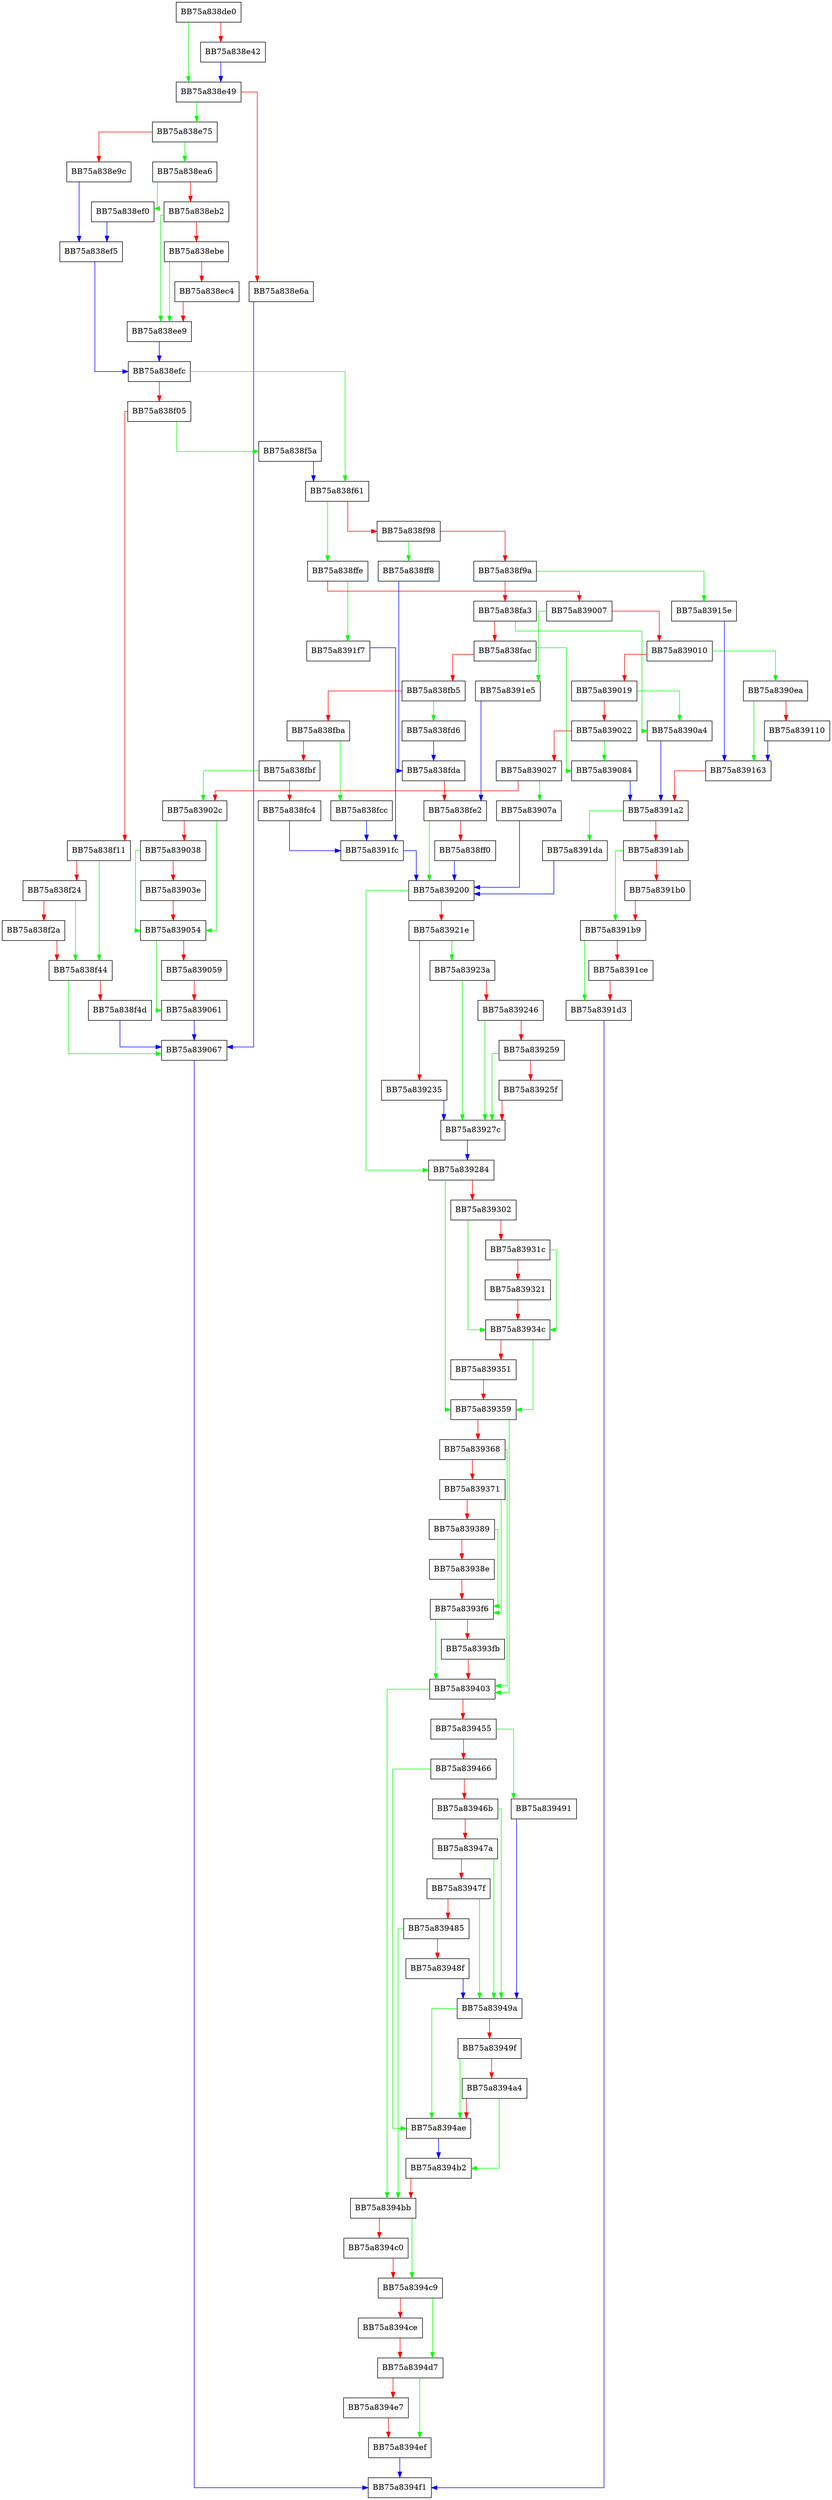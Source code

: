 digraph HandleNotification {
  node [shape="box"];
  graph [splines=ortho];
  BB75a838de0 -> BB75a838e49 [color="green"];
  BB75a838de0 -> BB75a838e42 [color="red"];
  BB75a838e42 -> BB75a838e49 [color="blue"];
  BB75a838e49 -> BB75a838e75 [color="green"];
  BB75a838e49 -> BB75a838e6a [color="red"];
  BB75a838e6a -> BB75a839067 [color="blue"];
  BB75a838e75 -> BB75a838ea6 [color="green"];
  BB75a838e75 -> BB75a838e9c [color="red"];
  BB75a838e9c -> BB75a838ef5 [color="blue"];
  BB75a838ea6 -> BB75a838ef0 [color="green"];
  BB75a838ea6 -> BB75a838eb2 [color="red"];
  BB75a838eb2 -> BB75a838ee9 [color="green"];
  BB75a838eb2 -> BB75a838ebe [color="red"];
  BB75a838ebe -> BB75a838ee9 [color="green"];
  BB75a838ebe -> BB75a838ec4 [color="red"];
  BB75a838ec4 -> BB75a838ee9 [color="red"];
  BB75a838ee9 -> BB75a838efc [color="blue"];
  BB75a838ef0 -> BB75a838ef5 [color="blue"];
  BB75a838ef5 -> BB75a838efc [color="blue"];
  BB75a838efc -> BB75a838f61 [color="green"];
  BB75a838efc -> BB75a838f05 [color="red"];
  BB75a838f05 -> BB75a838f5a [color="green"];
  BB75a838f05 -> BB75a838f11 [color="red"];
  BB75a838f11 -> BB75a838f44 [color="green"];
  BB75a838f11 -> BB75a838f24 [color="red"];
  BB75a838f24 -> BB75a838f44 [color="green"];
  BB75a838f24 -> BB75a838f2a [color="red"];
  BB75a838f2a -> BB75a838f44 [color="red"];
  BB75a838f44 -> BB75a839067 [color="green"];
  BB75a838f44 -> BB75a838f4d [color="red"];
  BB75a838f4d -> BB75a839067 [color="blue"];
  BB75a838f5a -> BB75a838f61 [color="blue"];
  BB75a838f61 -> BB75a838ffe [color="green"];
  BB75a838f61 -> BB75a838f98 [color="red"];
  BB75a838f98 -> BB75a838ff8 [color="green"];
  BB75a838f98 -> BB75a838f9a [color="red"];
  BB75a838f9a -> BB75a83915e [color="green"];
  BB75a838f9a -> BB75a838fa3 [color="red"];
  BB75a838fa3 -> BB75a8390a4 [color="green"];
  BB75a838fa3 -> BB75a838fac [color="red"];
  BB75a838fac -> BB75a839084 [color="green"];
  BB75a838fac -> BB75a838fb5 [color="red"];
  BB75a838fb5 -> BB75a838fd6 [color="green"];
  BB75a838fb5 -> BB75a838fba [color="red"];
  BB75a838fba -> BB75a838fcc [color="green"];
  BB75a838fba -> BB75a838fbf [color="red"];
  BB75a838fbf -> BB75a83902c [color="green"];
  BB75a838fbf -> BB75a838fc4 [color="red"];
  BB75a838fc4 -> BB75a8391fc [color="blue"];
  BB75a838fcc -> BB75a8391fc [color="blue"];
  BB75a838fd6 -> BB75a838fda [color="blue"];
  BB75a838fda -> BB75a838fe2 [color="red"];
  BB75a838fe2 -> BB75a839200 [color="green"];
  BB75a838fe2 -> BB75a838ff0 [color="red"];
  BB75a838ff0 -> BB75a839200 [color="blue"];
  BB75a838ff8 -> BB75a838fda [color="blue"];
  BB75a838ffe -> BB75a8391f7 [color="green"];
  BB75a838ffe -> BB75a839007 [color="red"];
  BB75a839007 -> BB75a8391e5 [color="green"];
  BB75a839007 -> BB75a839010 [color="red"];
  BB75a839010 -> BB75a8390ea [color="green"];
  BB75a839010 -> BB75a839019 [color="red"];
  BB75a839019 -> BB75a8390a4 [color="green"];
  BB75a839019 -> BB75a839022 [color="red"];
  BB75a839022 -> BB75a839084 [color="green"];
  BB75a839022 -> BB75a839027 [color="red"];
  BB75a839027 -> BB75a83907a [color="green"];
  BB75a839027 -> BB75a83902c [color="red"];
  BB75a83902c -> BB75a839054 [color="green"];
  BB75a83902c -> BB75a839038 [color="red"];
  BB75a839038 -> BB75a839054 [color="green"];
  BB75a839038 -> BB75a83903e [color="red"];
  BB75a83903e -> BB75a839054 [color="red"];
  BB75a839054 -> BB75a839061 [color="green"];
  BB75a839054 -> BB75a839059 [color="red"];
  BB75a839059 -> BB75a839061 [color="red"];
  BB75a839061 -> BB75a839067 [color="blue"];
  BB75a839067 -> BB75a8394f1 [color="blue"];
  BB75a83907a -> BB75a839200 [color="blue"];
  BB75a839084 -> BB75a8391a2 [color="blue"];
  BB75a8390a4 -> BB75a8391a2 [color="blue"];
  BB75a8390ea -> BB75a839163 [color="green"];
  BB75a8390ea -> BB75a839110 [color="red"];
  BB75a839110 -> BB75a839163 [color="blue"];
  BB75a83915e -> BB75a839163 [color="blue"];
  BB75a839163 -> BB75a8391a2 [color="red"];
  BB75a8391a2 -> BB75a8391da [color="green"];
  BB75a8391a2 -> BB75a8391ab [color="red"];
  BB75a8391ab -> BB75a8391b9 [color="green"];
  BB75a8391ab -> BB75a8391b0 [color="red"];
  BB75a8391b0 -> BB75a8391b9 [color="red"];
  BB75a8391b9 -> BB75a8391d3 [color="green"];
  BB75a8391b9 -> BB75a8391ce [color="red"];
  BB75a8391ce -> BB75a8391d3 [color="red"];
  BB75a8391d3 -> BB75a8394f1 [color="blue"];
  BB75a8391da -> BB75a839200 [color="blue"];
  BB75a8391e5 -> BB75a838fe2 [color="blue"];
  BB75a8391f7 -> BB75a8391fc [color="blue"];
  BB75a8391fc -> BB75a839200 [color="blue"];
  BB75a839200 -> BB75a839284 [color="green"];
  BB75a839200 -> BB75a83921e [color="red"];
  BB75a83921e -> BB75a83923a [color="green"];
  BB75a83921e -> BB75a839235 [color="red"];
  BB75a839235 -> BB75a83927c [color="blue"];
  BB75a83923a -> BB75a83927c [color="green"];
  BB75a83923a -> BB75a839246 [color="red"];
  BB75a839246 -> BB75a83927c [color="green"];
  BB75a839246 -> BB75a839259 [color="red"];
  BB75a839259 -> BB75a83927c [color="green"];
  BB75a839259 -> BB75a83925f [color="red"];
  BB75a83925f -> BB75a83927c [color="red"];
  BB75a83927c -> BB75a839284 [color="blue"];
  BB75a839284 -> BB75a839359 [color="green"];
  BB75a839284 -> BB75a839302 [color="red"];
  BB75a839302 -> BB75a83934c [color="green"];
  BB75a839302 -> BB75a83931c [color="red"];
  BB75a83931c -> BB75a83934c [color="green"];
  BB75a83931c -> BB75a839321 [color="red"];
  BB75a839321 -> BB75a83934c [color="red"];
  BB75a83934c -> BB75a839359 [color="green"];
  BB75a83934c -> BB75a839351 [color="red"];
  BB75a839351 -> BB75a839359 [color="red"];
  BB75a839359 -> BB75a839403 [color="green"];
  BB75a839359 -> BB75a839368 [color="red"];
  BB75a839368 -> BB75a839403 [color="green"];
  BB75a839368 -> BB75a839371 [color="red"];
  BB75a839371 -> BB75a8393f6 [color="green"];
  BB75a839371 -> BB75a839389 [color="red"];
  BB75a839389 -> BB75a8393f6 [color="green"];
  BB75a839389 -> BB75a83938e [color="red"];
  BB75a83938e -> BB75a8393f6 [color="red"];
  BB75a8393f6 -> BB75a839403 [color="green"];
  BB75a8393f6 -> BB75a8393fb [color="red"];
  BB75a8393fb -> BB75a839403 [color="red"];
  BB75a839403 -> BB75a8394bb [color="green"];
  BB75a839403 -> BB75a839455 [color="red"];
  BB75a839455 -> BB75a839491 [color="green"];
  BB75a839455 -> BB75a839466 [color="red"];
  BB75a839466 -> BB75a8394ae [color="green"];
  BB75a839466 -> BB75a83946b [color="red"];
  BB75a83946b -> BB75a83949a [color="green"];
  BB75a83946b -> BB75a83947a [color="red"];
  BB75a83947a -> BB75a83949a [color="green"];
  BB75a83947a -> BB75a83947f [color="red"];
  BB75a83947f -> BB75a83949a [color="green"];
  BB75a83947f -> BB75a839485 [color="red"];
  BB75a839485 -> BB75a8394bb [color="green"];
  BB75a839485 -> BB75a83948f [color="red"];
  BB75a83948f -> BB75a83949a [color="blue"];
  BB75a839491 -> BB75a83949a [color="blue"];
  BB75a83949a -> BB75a8394ae [color="green"];
  BB75a83949a -> BB75a83949f [color="red"];
  BB75a83949f -> BB75a8394ae [color="green"];
  BB75a83949f -> BB75a8394a4 [color="red"];
  BB75a8394a4 -> BB75a8394b2 [color="green"];
  BB75a8394a4 -> BB75a8394ae [color="red"];
  BB75a8394ae -> BB75a8394b2 [color="blue"];
  BB75a8394b2 -> BB75a8394bb [color="red"];
  BB75a8394bb -> BB75a8394c9 [color="green"];
  BB75a8394bb -> BB75a8394c0 [color="red"];
  BB75a8394c0 -> BB75a8394c9 [color="red"];
  BB75a8394c9 -> BB75a8394d7 [color="green"];
  BB75a8394c9 -> BB75a8394ce [color="red"];
  BB75a8394ce -> BB75a8394d7 [color="red"];
  BB75a8394d7 -> BB75a8394ef [color="green"];
  BB75a8394d7 -> BB75a8394e7 [color="red"];
  BB75a8394e7 -> BB75a8394ef [color="red"];
  BB75a8394ef -> BB75a8394f1 [color="blue"];
}